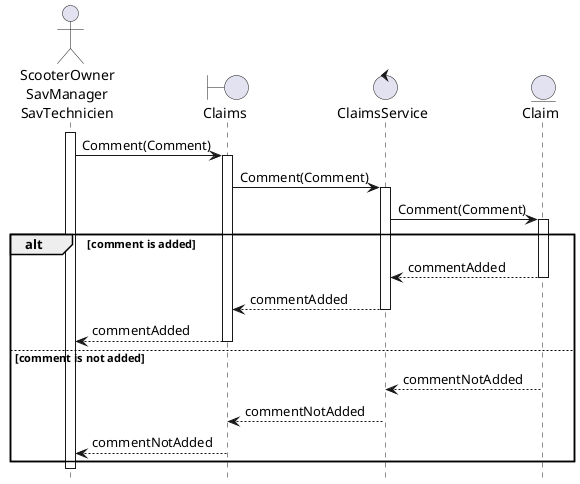 @startuml claim_comment

hide footbox
actor "ScooterOwner\nSavManager\nSavTechnicien" as so
boundary Claims as cl
control ClaimsService as cs
entity Claim as c

activate so
so -> cl : Comment(Comment)
activate cl
cl -> cs : Comment(Comment)
activate cs
cs -> c : Comment(Comment)
activate c
alt comment is added
c --> cs : commentAdded
deactivate c
cs --> cl : commentAdded
deactivate cs
cl --> so : commentAdded
deactivate cl
else comment is not added
c --> cs : commentNotAdded
deactivate c
cs --> cl : commentNotAdded
deactivate cs
cl --> so : commentNotAdded
deactivate cl
end
deactivate cl
deactivate so

@enduml